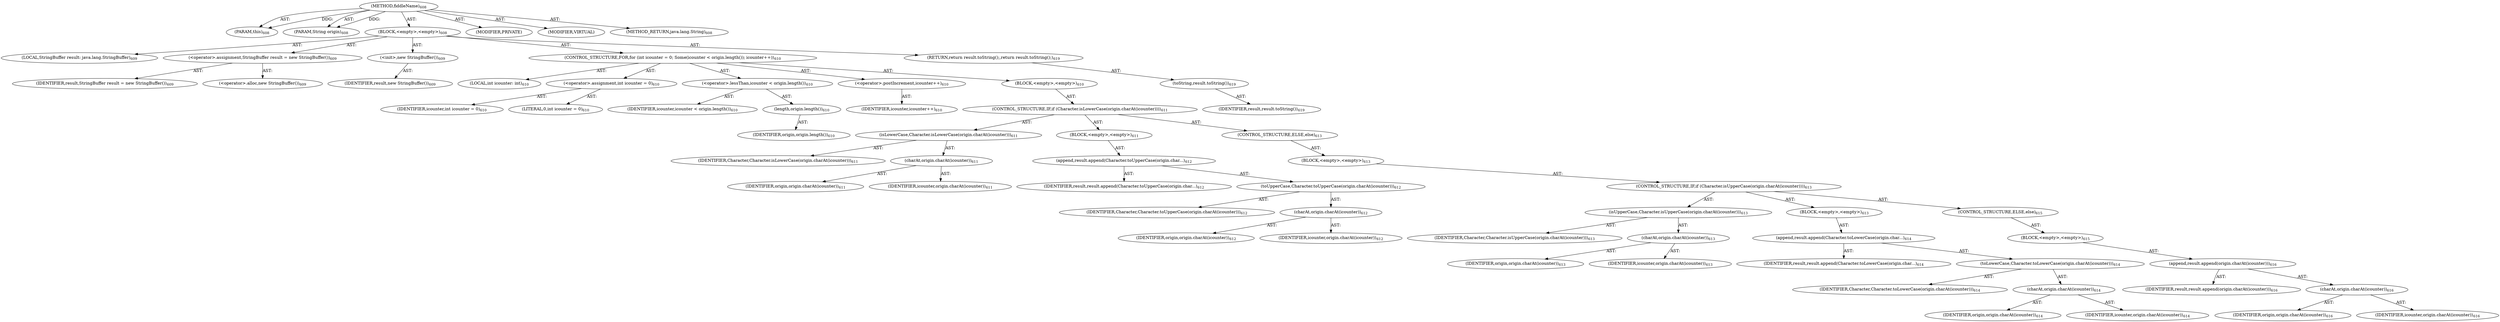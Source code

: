 digraph "fiddleName" {  
"111669149707" [label = <(METHOD,fiddleName)<SUB>608</SUB>> ]
"115964117071" [label = <(PARAM,this)<SUB>608</SUB>> ]
"115964117072" [label = <(PARAM,String origin)<SUB>608</SUB>> ]
"25769803886" [label = <(BLOCK,&lt;empty&gt;,&lt;empty&gt;)<SUB>608</SUB>> ]
"94489280549" [label = <(LOCAL,StringBuffer result: java.lang.StringBuffer)<SUB>609</SUB>> ]
"30064771494" [label = <(&lt;operator&gt;.assignment,StringBuffer result = new StringBuffer())<SUB>609</SUB>> ]
"68719477258" [label = <(IDENTIFIER,result,StringBuffer result = new StringBuffer())<SUB>609</SUB>> ]
"30064771495" [label = <(&lt;operator&gt;.alloc,new StringBuffer())<SUB>609</SUB>> ]
"30064771496" [label = <(&lt;init&gt;,new StringBuffer())<SUB>609</SUB>> ]
"68719477259" [label = <(IDENTIFIER,result,new StringBuffer())<SUB>609</SUB>> ]
"47244640346" [label = <(CONTROL_STRUCTURE,FOR,for (int icounter = 0; Some(icounter &lt; origin.length()); icounter++))<SUB>610</SUB>> ]
"94489280550" [label = <(LOCAL,int icounter: int)<SUB>610</SUB>> ]
"30064771497" [label = <(&lt;operator&gt;.assignment,int icounter = 0)<SUB>610</SUB>> ]
"68719477260" [label = <(IDENTIFIER,icounter,int icounter = 0)<SUB>610</SUB>> ]
"90194313281" [label = <(LITERAL,0,int icounter = 0)<SUB>610</SUB>> ]
"30064771498" [label = <(&lt;operator&gt;.lessThan,icounter &lt; origin.length())<SUB>610</SUB>> ]
"68719477261" [label = <(IDENTIFIER,icounter,icounter &lt; origin.length())<SUB>610</SUB>> ]
"30064771499" [label = <(length,origin.length())<SUB>610</SUB>> ]
"68719477262" [label = <(IDENTIFIER,origin,origin.length())<SUB>610</SUB>> ]
"30064771500" [label = <(&lt;operator&gt;.postIncrement,icounter++)<SUB>610</SUB>> ]
"68719477263" [label = <(IDENTIFIER,icounter,icounter++)<SUB>610</SUB>> ]
"25769803887" [label = <(BLOCK,&lt;empty&gt;,&lt;empty&gt;)<SUB>610</SUB>> ]
"47244640347" [label = <(CONTROL_STRUCTURE,IF,if (Character.isLowerCase(origin.charAt(icounter))))<SUB>611</SUB>> ]
"30064771501" [label = <(isLowerCase,Character.isLowerCase(origin.charAt(icounter)))<SUB>611</SUB>> ]
"68719477264" [label = <(IDENTIFIER,Character,Character.isLowerCase(origin.charAt(icounter)))<SUB>611</SUB>> ]
"30064771502" [label = <(charAt,origin.charAt(icounter))<SUB>611</SUB>> ]
"68719477265" [label = <(IDENTIFIER,origin,origin.charAt(icounter))<SUB>611</SUB>> ]
"68719477266" [label = <(IDENTIFIER,icounter,origin.charAt(icounter))<SUB>611</SUB>> ]
"25769803888" [label = <(BLOCK,&lt;empty&gt;,&lt;empty&gt;)<SUB>611</SUB>> ]
"30064771503" [label = <(append,result.append(Character.toUpperCase(origin.char...)<SUB>612</SUB>> ]
"68719477267" [label = <(IDENTIFIER,result,result.append(Character.toUpperCase(origin.char...)<SUB>612</SUB>> ]
"30064771504" [label = <(toUpperCase,Character.toUpperCase(origin.charAt(icounter)))<SUB>612</SUB>> ]
"68719477268" [label = <(IDENTIFIER,Character,Character.toUpperCase(origin.charAt(icounter)))<SUB>612</SUB>> ]
"30064771505" [label = <(charAt,origin.charAt(icounter))<SUB>612</SUB>> ]
"68719477269" [label = <(IDENTIFIER,origin,origin.charAt(icounter))<SUB>612</SUB>> ]
"68719477270" [label = <(IDENTIFIER,icounter,origin.charAt(icounter))<SUB>612</SUB>> ]
"47244640348" [label = <(CONTROL_STRUCTURE,ELSE,else)<SUB>613</SUB>> ]
"25769803889" [label = <(BLOCK,&lt;empty&gt;,&lt;empty&gt;)<SUB>613</SUB>> ]
"47244640349" [label = <(CONTROL_STRUCTURE,IF,if (Character.isUpperCase(origin.charAt(icounter))))<SUB>613</SUB>> ]
"30064771506" [label = <(isUpperCase,Character.isUpperCase(origin.charAt(icounter)))<SUB>613</SUB>> ]
"68719477271" [label = <(IDENTIFIER,Character,Character.isUpperCase(origin.charAt(icounter)))<SUB>613</SUB>> ]
"30064771507" [label = <(charAt,origin.charAt(icounter))<SUB>613</SUB>> ]
"68719477272" [label = <(IDENTIFIER,origin,origin.charAt(icounter))<SUB>613</SUB>> ]
"68719477273" [label = <(IDENTIFIER,icounter,origin.charAt(icounter))<SUB>613</SUB>> ]
"25769803890" [label = <(BLOCK,&lt;empty&gt;,&lt;empty&gt;)<SUB>613</SUB>> ]
"30064771508" [label = <(append,result.append(Character.toLowerCase(origin.char...)<SUB>614</SUB>> ]
"68719477274" [label = <(IDENTIFIER,result,result.append(Character.toLowerCase(origin.char...)<SUB>614</SUB>> ]
"30064771509" [label = <(toLowerCase,Character.toLowerCase(origin.charAt(icounter)))<SUB>614</SUB>> ]
"68719477275" [label = <(IDENTIFIER,Character,Character.toLowerCase(origin.charAt(icounter)))<SUB>614</SUB>> ]
"30064771510" [label = <(charAt,origin.charAt(icounter))<SUB>614</SUB>> ]
"68719477276" [label = <(IDENTIFIER,origin,origin.charAt(icounter))<SUB>614</SUB>> ]
"68719477277" [label = <(IDENTIFIER,icounter,origin.charAt(icounter))<SUB>614</SUB>> ]
"47244640350" [label = <(CONTROL_STRUCTURE,ELSE,else)<SUB>615</SUB>> ]
"25769803891" [label = <(BLOCK,&lt;empty&gt;,&lt;empty&gt;)<SUB>615</SUB>> ]
"30064771511" [label = <(append,result.append(origin.charAt(icounter)))<SUB>616</SUB>> ]
"68719477278" [label = <(IDENTIFIER,result,result.append(origin.charAt(icounter)))<SUB>616</SUB>> ]
"30064771512" [label = <(charAt,origin.charAt(icounter))<SUB>616</SUB>> ]
"68719477279" [label = <(IDENTIFIER,origin,origin.charAt(icounter))<SUB>616</SUB>> ]
"68719477280" [label = <(IDENTIFIER,icounter,origin.charAt(icounter))<SUB>616</SUB>> ]
"146028888073" [label = <(RETURN,return result.toString();,return result.toString();)<SUB>619</SUB>> ]
"30064771513" [label = <(toString,result.toString())<SUB>619</SUB>> ]
"68719477281" [label = <(IDENTIFIER,result,result.toString())<SUB>619</SUB>> ]
"133143986252" [label = <(MODIFIER,PRIVATE)> ]
"133143986253" [label = <(MODIFIER,VIRTUAL)> ]
"128849018891" [label = <(METHOD_RETURN,java.lang.String)<SUB>608</SUB>> ]
  "111669149707" -> "115964117071"  [ label = "AST: "] 
  "111669149707" -> "115964117072"  [ label = "AST: "] 
  "111669149707" -> "25769803886"  [ label = "AST: "] 
  "111669149707" -> "133143986252"  [ label = "AST: "] 
  "111669149707" -> "133143986253"  [ label = "AST: "] 
  "111669149707" -> "128849018891"  [ label = "AST: "] 
  "25769803886" -> "94489280549"  [ label = "AST: "] 
  "25769803886" -> "30064771494"  [ label = "AST: "] 
  "25769803886" -> "30064771496"  [ label = "AST: "] 
  "25769803886" -> "47244640346"  [ label = "AST: "] 
  "25769803886" -> "146028888073"  [ label = "AST: "] 
  "30064771494" -> "68719477258"  [ label = "AST: "] 
  "30064771494" -> "30064771495"  [ label = "AST: "] 
  "30064771496" -> "68719477259"  [ label = "AST: "] 
  "47244640346" -> "94489280550"  [ label = "AST: "] 
  "47244640346" -> "30064771497"  [ label = "AST: "] 
  "47244640346" -> "30064771498"  [ label = "AST: "] 
  "47244640346" -> "30064771500"  [ label = "AST: "] 
  "47244640346" -> "25769803887"  [ label = "AST: "] 
  "30064771497" -> "68719477260"  [ label = "AST: "] 
  "30064771497" -> "90194313281"  [ label = "AST: "] 
  "30064771498" -> "68719477261"  [ label = "AST: "] 
  "30064771498" -> "30064771499"  [ label = "AST: "] 
  "30064771499" -> "68719477262"  [ label = "AST: "] 
  "30064771500" -> "68719477263"  [ label = "AST: "] 
  "25769803887" -> "47244640347"  [ label = "AST: "] 
  "47244640347" -> "30064771501"  [ label = "AST: "] 
  "47244640347" -> "25769803888"  [ label = "AST: "] 
  "47244640347" -> "47244640348"  [ label = "AST: "] 
  "30064771501" -> "68719477264"  [ label = "AST: "] 
  "30064771501" -> "30064771502"  [ label = "AST: "] 
  "30064771502" -> "68719477265"  [ label = "AST: "] 
  "30064771502" -> "68719477266"  [ label = "AST: "] 
  "25769803888" -> "30064771503"  [ label = "AST: "] 
  "30064771503" -> "68719477267"  [ label = "AST: "] 
  "30064771503" -> "30064771504"  [ label = "AST: "] 
  "30064771504" -> "68719477268"  [ label = "AST: "] 
  "30064771504" -> "30064771505"  [ label = "AST: "] 
  "30064771505" -> "68719477269"  [ label = "AST: "] 
  "30064771505" -> "68719477270"  [ label = "AST: "] 
  "47244640348" -> "25769803889"  [ label = "AST: "] 
  "25769803889" -> "47244640349"  [ label = "AST: "] 
  "47244640349" -> "30064771506"  [ label = "AST: "] 
  "47244640349" -> "25769803890"  [ label = "AST: "] 
  "47244640349" -> "47244640350"  [ label = "AST: "] 
  "30064771506" -> "68719477271"  [ label = "AST: "] 
  "30064771506" -> "30064771507"  [ label = "AST: "] 
  "30064771507" -> "68719477272"  [ label = "AST: "] 
  "30064771507" -> "68719477273"  [ label = "AST: "] 
  "25769803890" -> "30064771508"  [ label = "AST: "] 
  "30064771508" -> "68719477274"  [ label = "AST: "] 
  "30064771508" -> "30064771509"  [ label = "AST: "] 
  "30064771509" -> "68719477275"  [ label = "AST: "] 
  "30064771509" -> "30064771510"  [ label = "AST: "] 
  "30064771510" -> "68719477276"  [ label = "AST: "] 
  "30064771510" -> "68719477277"  [ label = "AST: "] 
  "47244640350" -> "25769803891"  [ label = "AST: "] 
  "25769803891" -> "30064771511"  [ label = "AST: "] 
  "30064771511" -> "68719477278"  [ label = "AST: "] 
  "30064771511" -> "30064771512"  [ label = "AST: "] 
  "30064771512" -> "68719477279"  [ label = "AST: "] 
  "30064771512" -> "68719477280"  [ label = "AST: "] 
  "146028888073" -> "30064771513"  [ label = "AST: "] 
  "30064771513" -> "68719477281"  [ label = "AST: "] 
  "111669149707" -> "115964117071"  [ label = "DDG: "] 
  "111669149707" -> "115964117072"  [ label = "DDG: "] 
}
